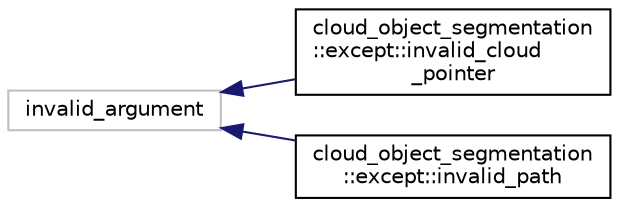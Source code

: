 digraph "Graphical Class Hierarchy"
{
  edge [fontname="Helvetica",fontsize="10",labelfontname="Helvetica",labelfontsize="10"];
  node [fontname="Helvetica",fontsize="10",shape=record];
  rankdir="LR";
  Node1 [label="invalid_argument",height=0.2,width=0.4,color="grey75", fillcolor="white", style="filled"];
  Node1 -> Node2 [dir="back",color="midnightblue",fontsize="10",style="solid",fontname="Helvetica"];
  Node2 [label="cloud_object_segmentation\l::except::invalid_cloud\l_pointer",height=0.2,width=0.4,color="black", fillcolor="white", style="filled",URL="$classcloud__object__segmentation_1_1except_1_1invalid__cloud__pointer.html"];
  Node1 -> Node3 [dir="back",color="midnightblue",fontsize="10",style="solid",fontname="Helvetica"];
  Node3 [label="cloud_object_segmentation\l::except::invalid_path",height=0.2,width=0.4,color="black", fillcolor="white", style="filled",URL="$classcloud__object__segmentation_1_1except_1_1invalid__path.html"];
}
